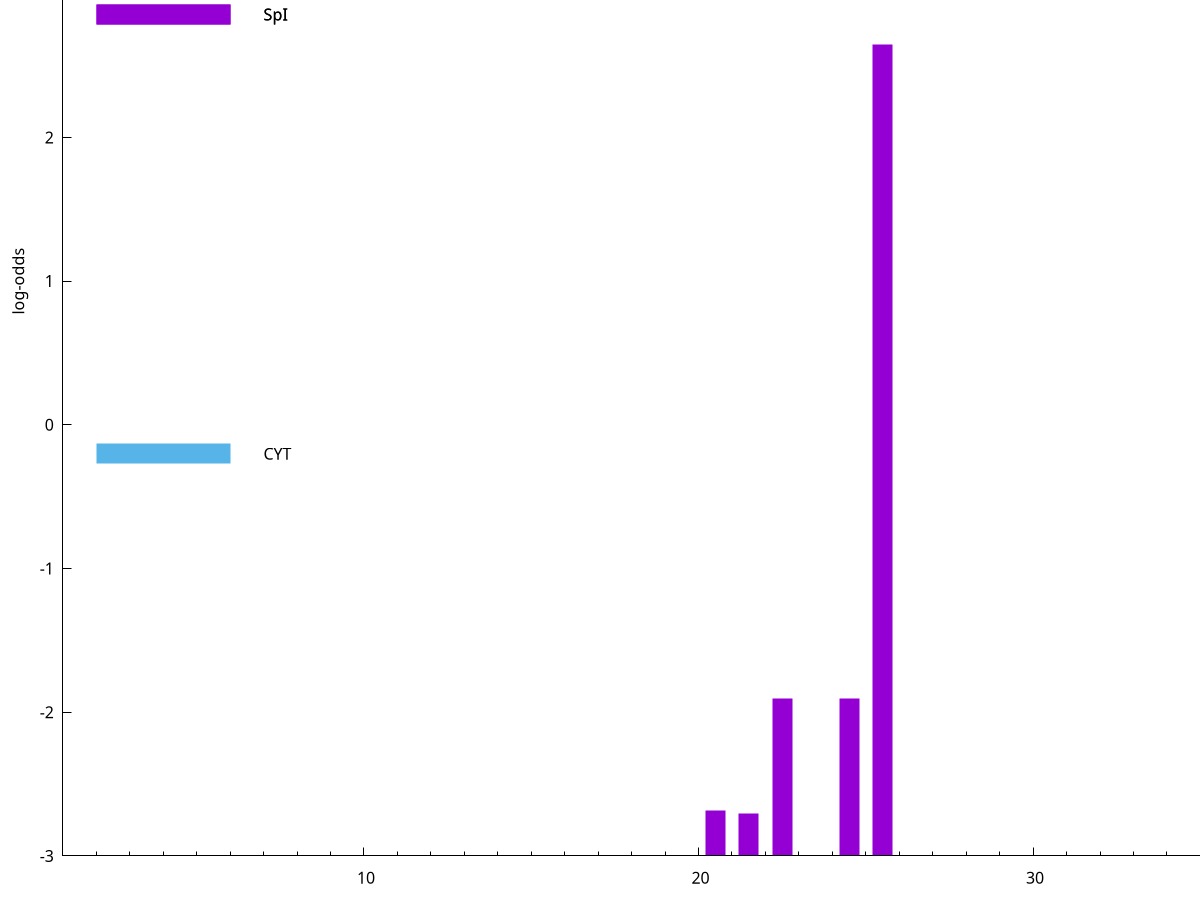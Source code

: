 set title "LipoP predictions for SRR4017915.gff"
set size 2., 1.4
set xrange [1:70] 
set mxtics 10
set yrange [-3:5]
set y2range [0:8]
set ylabel "log-odds"
set term postscript eps color solid "Helvetica" 30
set output "SRR4017915.gff36.eps"
set arrow from 2,2.85458 to 6,2.85458 nohead lt 1 lw 20
set label "SpI" at 7,2.85458
set arrow from 2,-0.200913 to 6,-0.200913 nohead lt 3 lw 20
set label "CYT" at 7,-0.200913
set arrow from 2,2.85458 to 6,2.85458 nohead lt 1 lw 20
set label "SpI" at 7,2.85458
# NOTE: The scores below are the log-odds scores with the threshold
# NOTE: subtracted (a hack to make gnuplot make the histogram all
# NOTE: look nice).
plot "-" axes x1y2 title "" with impulses lt 1 lw 20
25.500000 5.646710
22.500000 1.096820
24.500000 1.094670
20.500000 0.314870
21.500000 0.295850
e
exit
